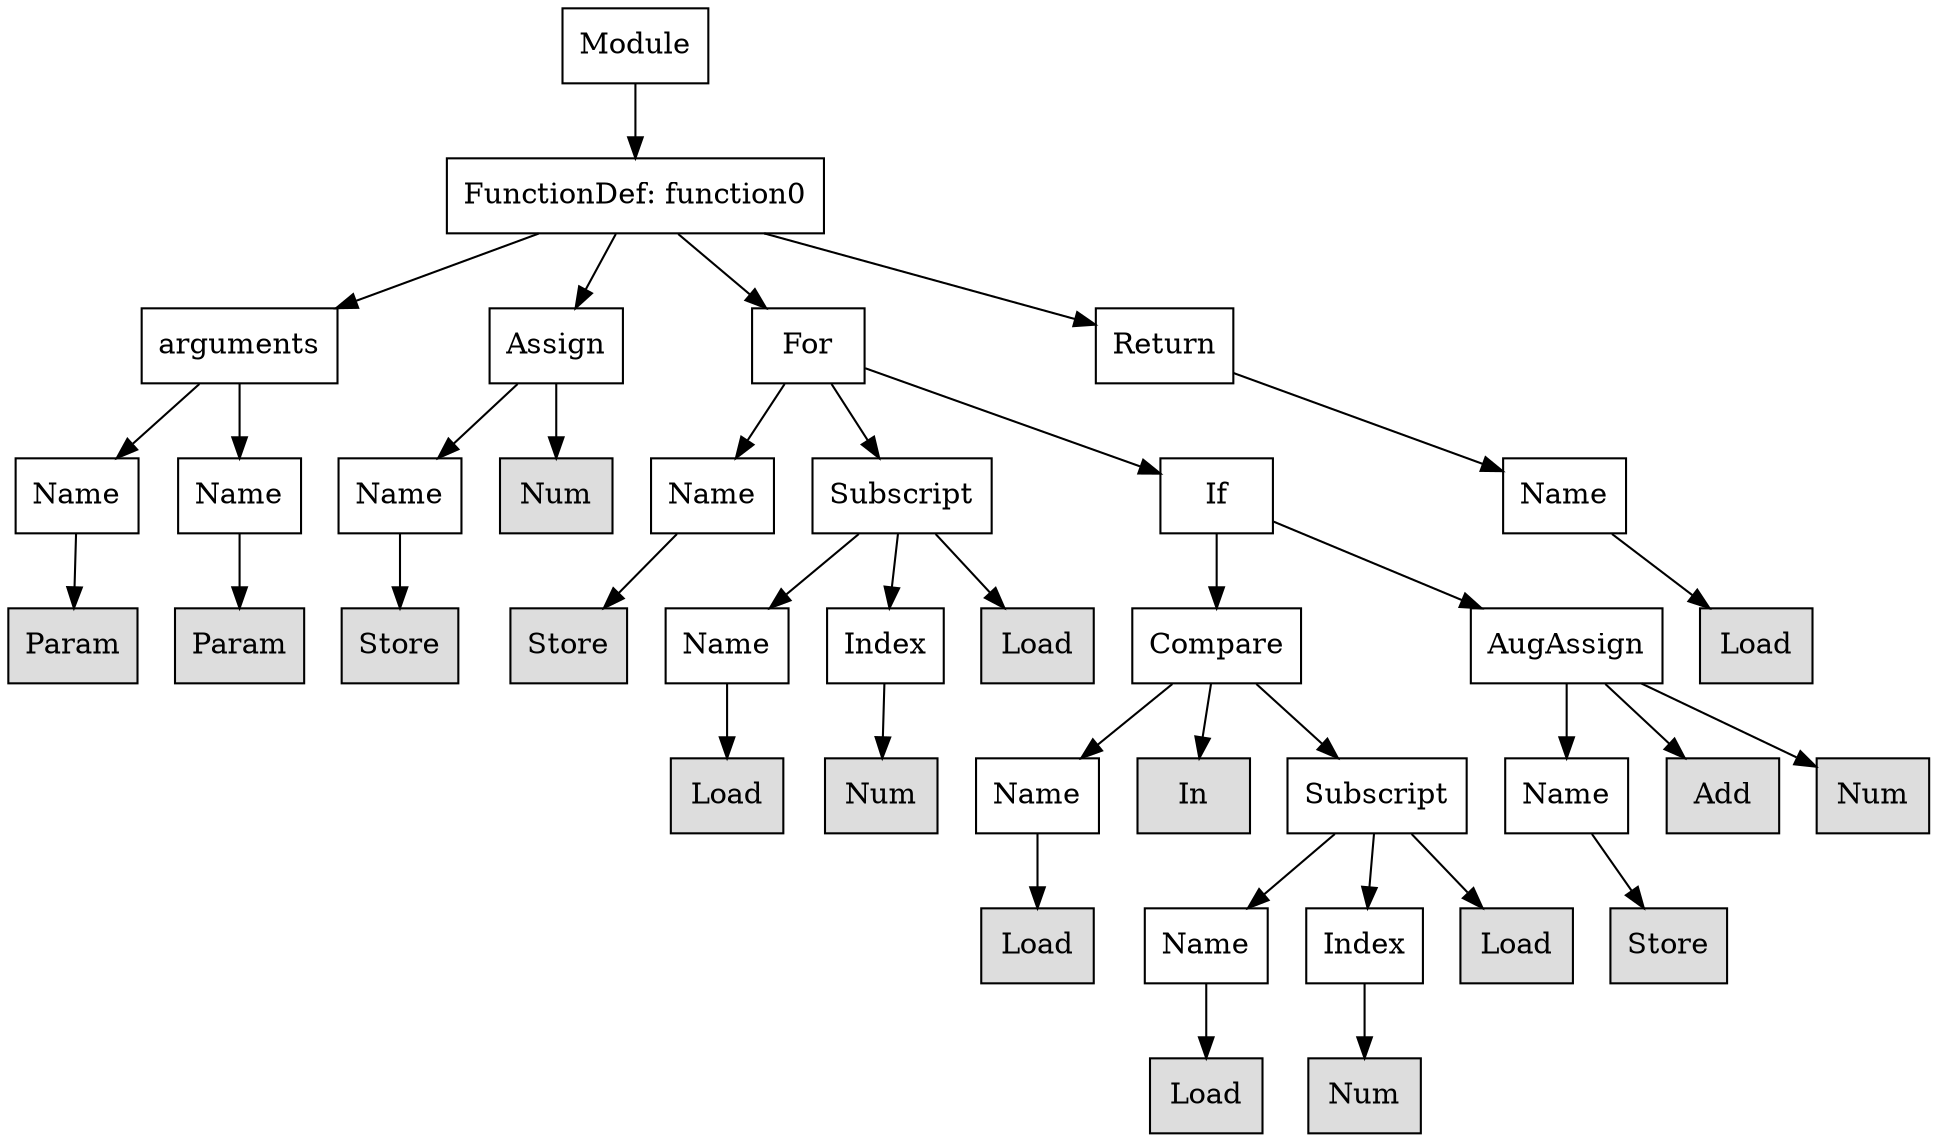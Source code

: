 digraph G {
n0 [shape=rect, label="Module"];
n1 [shape=rect, label="FunctionDef: function0"];
n2 [shape=rect, label="arguments"];
n3 [shape=rect, label="Assign"];
n4 [shape=rect, label="For"];
n5 [shape=rect, label="Return"];
n6 [shape=rect, label="Name"];
n7 [shape=rect, label="Name"];
n8 [shape=rect, label="Name"];
n9 [shape=rect, label="Num" style="filled" fillcolor="#dddddd"];
n10 [shape=rect, label="Name"];
n11 [shape=rect, label="Subscript"];
n12 [shape=rect, label="If"];
n13 [shape=rect, label="Name"];
n14 [shape=rect, label="Param" style="filled" fillcolor="#dddddd"];
n15 [shape=rect, label="Param" style="filled" fillcolor="#dddddd"];
n16 [shape=rect, label="Store" style="filled" fillcolor="#dddddd"];
n17 [shape=rect, label="Store" style="filled" fillcolor="#dddddd"];
n18 [shape=rect, label="Name"];
n19 [shape=rect, label="Index"];
n20 [shape=rect, label="Load" style="filled" fillcolor="#dddddd"];
n21 [shape=rect, label="Compare"];
n22 [shape=rect, label="AugAssign"];
n23 [shape=rect, label="Load" style="filled" fillcolor="#dddddd"];
n24 [shape=rect, label="Load" style="filled" fillcolor="#dddddd"];
n25 [shape=rect, label="Num" style="filled" fillcolor="#dddddd"];
n26 [shape=rect, label="Name"];
n27 [shape=rect, label="In" style="filled" fillcolor="#dddddd"];
n28 [shape=rect, label="Subscript"];
n29 [shape=rect, label="Name"];
n30 [shape=rect, label="Add" style="filled" fillcolor="#dddddd"];
n31 [shape=rect, label="Num" style="filled" fillcolor="#dddddd"];
n32 [shape=rect, label="Load" style="filled" fillcolor="#dddddd"];
n33 [shape=rect, label="Name"];
n34 [shape=rect, label="Index"];
n35 [shape=rect, label="Load" style="filled" fillcolor="#dddddd"];
n36 [shape=rect, label="Store" style="filled" fillcolor="#dddddd"];
n37 [shape=rect, label="Load" style="filled" fillcolor="#dddddd"];
n38 [shape=rect, label="Num" style="filled" fillcolor="#dddddd"];
n0 -> n1;
n1 -> n2;
n1 -> n3;
n1 -> n4;
n1 -> n5;
n2 -> n6;
n2 -> n7;
n3 -> n8;
n3 -> n9;
n4 -> n10;
n4 -> n11;
n4 -> n12;
n5 -> n13;
n6 -> n14;
n7 -> n15;
n8 -> n16;
n10 -> n17;
n11 -> n18;
n11 -> n19;
n11 -> n20;
n12 -> n21;
n12 -> n22;
n13 -> n23;
n18 -> n24;
n19 -> n25;
n21 -> n26;
n21 -> n27;
n21 -> n28;
n22 -> n29;
n22 -> n30;
n22 -> n31;
n26 -> n32;
n28 -> n33;
n28 -> n34;
n28 -> n35;
n29 -> n36;
n33 -> n37;
n34 -> n38;
}

